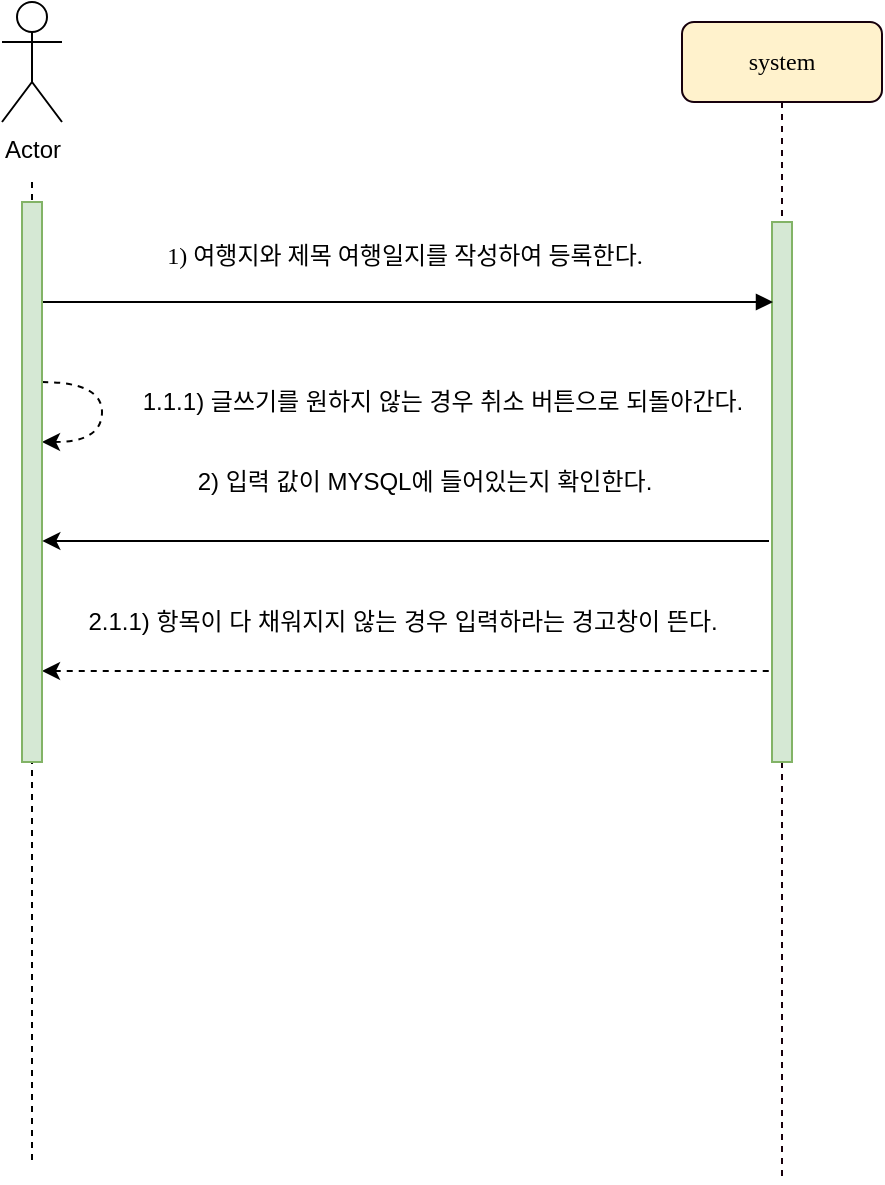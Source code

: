 <mxfile version="12.2.6" type="device" pages="1"><diagram name="Page-1" id="13e1069c-82ec-6db2-03f1-153e76fe0fe0"><mxGraphModel dx="729" dy="408" grid="1" gridSize="10" guides="1" tooltips="1" connect="1" arrows="1" fold="1" page="1" pageScale="1" pageWidth="1100" pageHeight="850" background="#ffffff" math="0" shadow="0"><root><mxCell id="0"/><mxCell id="1" parent="0"/><mxCell id="VtlNMgy8e4Arx-vugRvu-43" value="" style="line;strokeWidth=1;direction=south;html=1;perimeter=backbonePerimeter;points=[];outlineConnect=0;dashed=1;" parent="1" vertex="1"><mxGeometry x="150" y="170" width="10" height="490" as="geometry"/></mxCell><mxCell id="7baba1c4bc27f4b0-2" value="system" style="shape=umlLifeline;perimeter=lifelinePerimeter;whiteSpace=wrap;html=1;container=1;collapsible=0;recursiveResize=0;outlineConnect=0;rounded=1;shadow=0;comic=0;labelBackgroundColor=none;strokeColor=#17000C;strokeWidth=1;fillColor=#fff2cc;fontFamily=Verdana;fontSize=12;align=center;" parent="1" vertex="1"><mxGeometry x="480" y="90" width="100" height="580" as="geometry"/></mxCell><mxCell id="7baba1c4bc27f4b0-10" value="" style="html=1;points=[];perimeter=orthogonalPerimeter;rounded=0;shadow=0;comic=0;labelBackgroundColor=none;strokeColor=#82b366;strokeWidth=1;fillColor=#d5e8d4;fontFamily=Verdana;fontSize=12;align=center;" parent="7baba1c4bc27f4b0-2" vertex="1"><mxGeometry x="45" y="100" width="10" height="270" as="geometry"/></mxCell><mxCell id="7baba1c4bc27f4b0-11" value="&lt;p class=&quot;0&quot; style=&quot;line-height: 140%&quot;&gt;&lt;span lang=&quot;EN-US&quot; style=&quot;letter-spacing: 0pt ; font-size: 9.0pt&quot;&gt;1) &lt;/span&gt;&lt;span style=&quot;font-size: 9.0pt&quot;&gt;여행지와 제목 여행일지를 작성하여 등록한다&lt;/span&gt;&lt;span lang=&quot;EN-US&quot; style=&quot;letter-spacing: 0pt ; font-size: 9.0pt&quot;&gt;.&lt;/span&gt;&lt;/p&gt;" style="html=1;verticalAlign=bottom;endArrow=block;entryX=0;entryY=0;labelBackgroundColor=none;fontFamily=Verdana;fontSize=12;edgeStyle=elbowEdgeStyle;elbow=vertical;" parent="1" edge="1"><mxGeometry relative="1" as="geometry"><mxPoint x="155" y="230" as="sourcePoint"/><mxPoint x="525.5" y="230" as="targetPoint"/></mxGeometry></mxCell><mxCell id="VtlNMgy8e4Arx-vugRvu-23" value="Actor" style="shape=umlActor;verticalLabelPosition=bottom;labelBackgroundColor=#ffffff;verticalAlign=top;html=1;outlineConnect=0;" parent="1" vertex="1"><mxGeometry x="140" y="80" width="30" height="60" as="geometry"/></mxCell><mxCell id="j2PPJ1SfC-ri20C4BlyN-18" style="edgeStyle=none;rounded=0;orthogonalLoop=1;jettySize=auto;html=1;endArrow=none;endFill=0;startArrow=classic;startFill=1;dashed=1;" edge="1" parent="1"><mxGeometry relative="1" as="geometry"><mxPoint x="160" y="414.5" as="sourcePoint"/><mxPoint x="525" y="414.5" as="targetPoint"/></mxGeometry></mxCell><mxCell id="j2PPJ1SfC-ri20C4BlyN-19" value="&lt;p class=&quot;0&quot; style=&quot;line-height: 140%&quot;&gt;&lt;span lang=&quot;EN-US&quot; style=&quot;letter-spacing: 0pt ; font-size: 9.0pt&quot;&gt;2.1.1) &lt;/span&gt;&lt;span style=&quot;font-size: 9.0pt&quot;&gt;항목이 다 채워지지 않는 경우 입력하라는 경고창이 뜬다&lt;/span&gt;&lt;span lang=&quot;EN-US&quot; style=&quot;letter-spacing: 0pt ; font-size: 9.0pt&quot;&gt;.&lt;/span&gt;&lt;/p&gt;" style="text;html=1;resizable=0;points=[];align=center;verticalAlign=middle;labelBackgroundColor=#ffffff;" vertex="1" connectable="0" parent="j2PPJ1SfC-ri20C4BlyN-18"><mxGeometry x="0.273" y="-1" relative="1" as="geometry"><mxPoint x="-53" y="-25.5" as="offset"/></mxGeometry></mxCell><mxCell id="j2PPJ1SfC-ri20C4BlyN-22" style="edgeStyle=orthogonalEdgeStyle;curved=1;rounded=0;orthogonalLoop=1;jettySize=auto;html=1;dashed=1;startArrow=none;startFill=0;endArrow=classic;endFill=1;" edge="1" parent="1" target="VtlNMgy8e4Arx-vugRvu-32"><mxGeometry relative="1" as="geometry"><mxPoint x="170" y="300.0" as="targetPoint"/><mxPoint x="160" y="270.034" as="sourcePoint"/><Array as="points"><mxPoint x="190" y="270"/><mxPoint x="190" y="300"/></Array></mxGeometry></mxCell><mxCell id="j2PPJ1SfC-ri20C4BlyN-23" value="&lt;span lang=&quot;EN-US&quot; style=&quot;font-size: 9pt ; letter-spacing: 0pt&quot;&gt;1.1.1)&amp;nbsp;&lt;/span&gt;&lt;span style=&quot;font-size: 9pt&quot;&gt;글쓰기를 원하지 않는 경우 취소 버튼으로 되돌아간다&lt;/span&gt;&lt;span lang=&quot;EN-US&quot; style=&quot;font-size: 9pt ; letter-spacing: 0pt&quot;&gt;.&lt;/span&gt;" style="text;html=1;resizable=0;points=[];align=center;verticalAlign=middle;labelBackgroundColor=#ffffff;" vertex="1" connectable="0" parent="j2PPJ1SfC-ri20C4BlyN-22"><mxGeometry x="-0.439" y="-6" relative="1" as="geometry"><mxPoint x="174.5" y="4" as="offset"/></mxGeometry></mxCell><mxCell id="VtlNMgy8e4Arx-vugRvu-32" value="" style="html=1;points=[];perimeter=orthogonalPerimeter;fillColor=#d5e8d4;strokeColor=#82b366;" parent="1" vertex="1"><mxGeometry x="150" y="180" width="10" height="280" as="geometry"/></mxCell><mxCell id="j2PPJ1SfC-ri20C4BlyN-7" style="edgeStyle=none;rounded=0;orthogonalLoop=1;jettySize=auto;html=1;entryX=1.167;entryY=0.522;entryDx=0;entryDy=0;entryPerimeter=0;" edge="1" parent="1"><mxGeometry relative="1" as="geometry"><mxPoint x="523.5" y="349.46" as="sourcePoint"/><mxPoint x="160.17" y="349.46" as="targetPoint"/></mxGeometry></mxCell><mxCell id="j2PPJ1SfC-ri20C4BlyN-8" value="&lt;p class=&quot;0&quot; style=&quot;line-height: 140%&quot;&gt;&lt;span lang=&quot;EN-US&quot; style=&quot;letter-spacing: 0pt ; font-size: 9.0pt&quot;&gt;2) &lt;/span&gt;&lt;span style=&quot;font-size: 9.0pt&quot;&gt;입력 값이 &lt;/span&gt;&lt;span lang=&quot;EN-US&quot; style=&quot;letter-spacing: 0pt ; font-size: 9.0pt&quot;&gt;MYSQL&lt;/span&gt;&lt;span style=&quot;font-size: 9.0pt&quot;&gt;에 들어있는지 확인한다&lt;/span&gt;&lt;span lang=&quot;EN-US&quot; style=&quot;letter-spacing: 0pt ; font-size: 9.0pt&quot;&gt;.&lt;/span&gt;&lt;/p&gt;" style="text;html=1;resizable=0;points=[];align=center;verticalAlign=middle;labelBackgroundColor=#ffffff;" vertex="1" connectable="0" parent="j2PPJ1SfC-ri20C4BlyN-7"><mxGeometry x="0.162" y="-3" relative="1" as="geometry"><mxPoint x="38" y="-26.5" as="offset"/></mxGeometry></mxCell></root></mxGraphModel></diagram></mxfile>